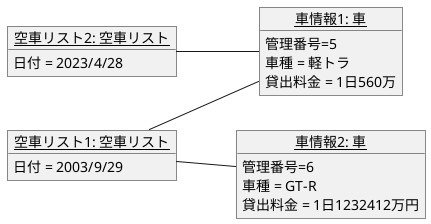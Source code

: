 @startuml  
left to right direction
object "<u>空車リスト2: 空車リスト</u>" as k2 {
日付 = 2023/4/28
}
object "<u>空車リスト1: 空車リスト</u>" as k1 {
日付 = 2003/9/29
}
object "<u>車情報1: 車</u>" as car1 {
管理番号=5
車種 = 軽トラ
貸出料金 = 1日560万
}
object "<u>車情報2: 車</u>" as car2 {
管理番号=6
車種 = GT-R 
貸出料金 = 1日1232412万円
}
k1 -- car1
k1 -- car2
k2 -- car1
@enduml
